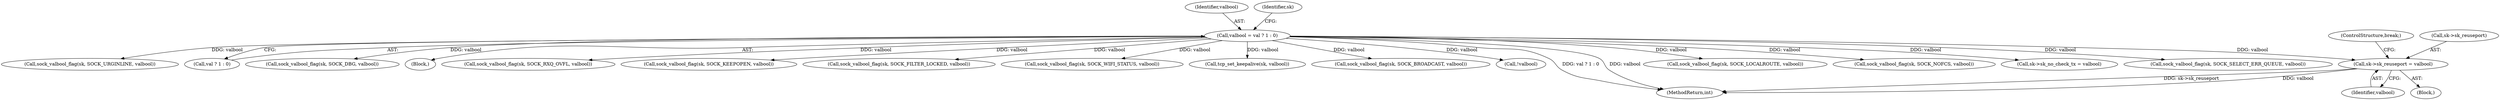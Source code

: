 digraph "0_linux_b98b0bc8c431e3ceb4b26b0dfc8db509518fb290@pointer" {
"1000192" [label="(Call,sk->sk_reuseport = valbool)"];
"1000153" [label="(Call,valbool = val ? 1 : 0)"];
"1000154" [label="(Identifier,valbool)"];
"1000321" [label="(Call,sk->sk_no_check_tx = valbool)"];
"1000810" [label="(Call,sock_valbool_flag(sk, SOCK_SELECT_ERR_QUEUE, valbool))"];
"1000315" [label="(Call,sock_valbool_flag(sk, SOCK_URGINLINE, valbool))"];
"1000153" [label="(Call,valbool = val ? 1 : 0)"];
"1000163" [label="(Block,)"];
"1000155" [label="(Call,val ? 1 : 0)"];
"1000176" [label="(Call,sock_valbool_flag(sk, SOCK_DBG, valbool))"];
"1000113" [label="(Block,)"];
"1000192" [label="(Call,sk->sk_reuseport = valbool)"];
"1000160" [label="(Identifier,sk)"];
"1000774" [label="(Call,sock_valbool_flag(sk, SOCK_RXQ_OVFL, valbool))"];
"1000309" [label="(Call,sock_valbool_flag(sk, SOCK_KEEPOPEN, valbool))"];
"1000197" [label="(ControlStructure,break;)"];
"1000731" [label="(Call,sock_valbool_flag(sk, SOCK_FILTER_LOCKED, valbool))"];
"1000193" [label="(Call,sk->sk_reuseport)"];
"1000196" [label="(Identifier,valbool)"];
"1000780" [label="(Call,sock_valbool_flag(sk, SOCK_WIFI_STATUS, valbool))"];
"1000306" [label="(Call,tcp_set_keepalive(sk, valbool))"];
"1000214" [label="(Call,sock_valbool_flag(sk, SOCK_BROADCAST, valbool))"];
"1000724" [label="(Call,!valbool)"];
"1000890" [label="(MethodReturn,int)"];
"1000208" [label="(Call,sock_valbool_flag(sk, SOCK_LOCALROUTE, valbool))"];
"1000804" [label="(Call,sock_valbool_flag(sk, SOCK_NOFCS, valbool))"];
"1000192" -> "1000163"  [label="AST: "];
"1000192" -> "1000196"  [label="CFG: "];
"1000193" -> "1000192"  [label="AST: "];
"1000196" -> "1000192"  [label="AST: "];
"1000197" -> "1000192"  [label="CFG: "];
"1000192" -> "1000890"  [label="DDG: sk->sk_reuseport"];
"1000192" -> "1000890"  [label="DDG: valbool"];
"1000153" -> "1000192"  [label="DDG: valbool"];
"1000153" -> "1000113"  [label="AST: "];
"1000153" -> "1000155"  [label="CFG: "];
"1000154" -> "1000153"  [label="AST: "];
"1000155" -> "1000153"  [label="AST: "];
"1000160" -> "1000153"  [label="CFG: "];
"1000153" -> "1000890"  [label="DDG: val ? 1 : 0"];
"1000153" -> "1000890"  [label="DDG: valbool"];
"1000153" -> "1000176"  [label="DDG: valbool"];
"1000153" -> "1000208"  [label="DDG: valbool"];
"1000153" -> "1000214"  [label="DDG: valbool"];
"1000153" -> "1000306"  [label="DDG: valbool"];
"1000153" -> "1000309"  [label="DDG: valbool"];
"1000153" -> "1000315"  [label="DDG: valbool"];
"1000153" -> "1000321"  [label="DDG: valbool"];
"1000153" -> "1000724"  [label="DDG: valbool"];
"1000153" -> "1000731"  [label="DDG: valbool"];
"1000153" -> "1000774"  [label="DDG: valbool"];
"1000153" -> "1000780"  [label="DDG: valbool"];
"1000153" -> "1000804"  [label="DDG: valbool"];
"1000153" -> "1000810"  [label="DDG: valbool"];
}
